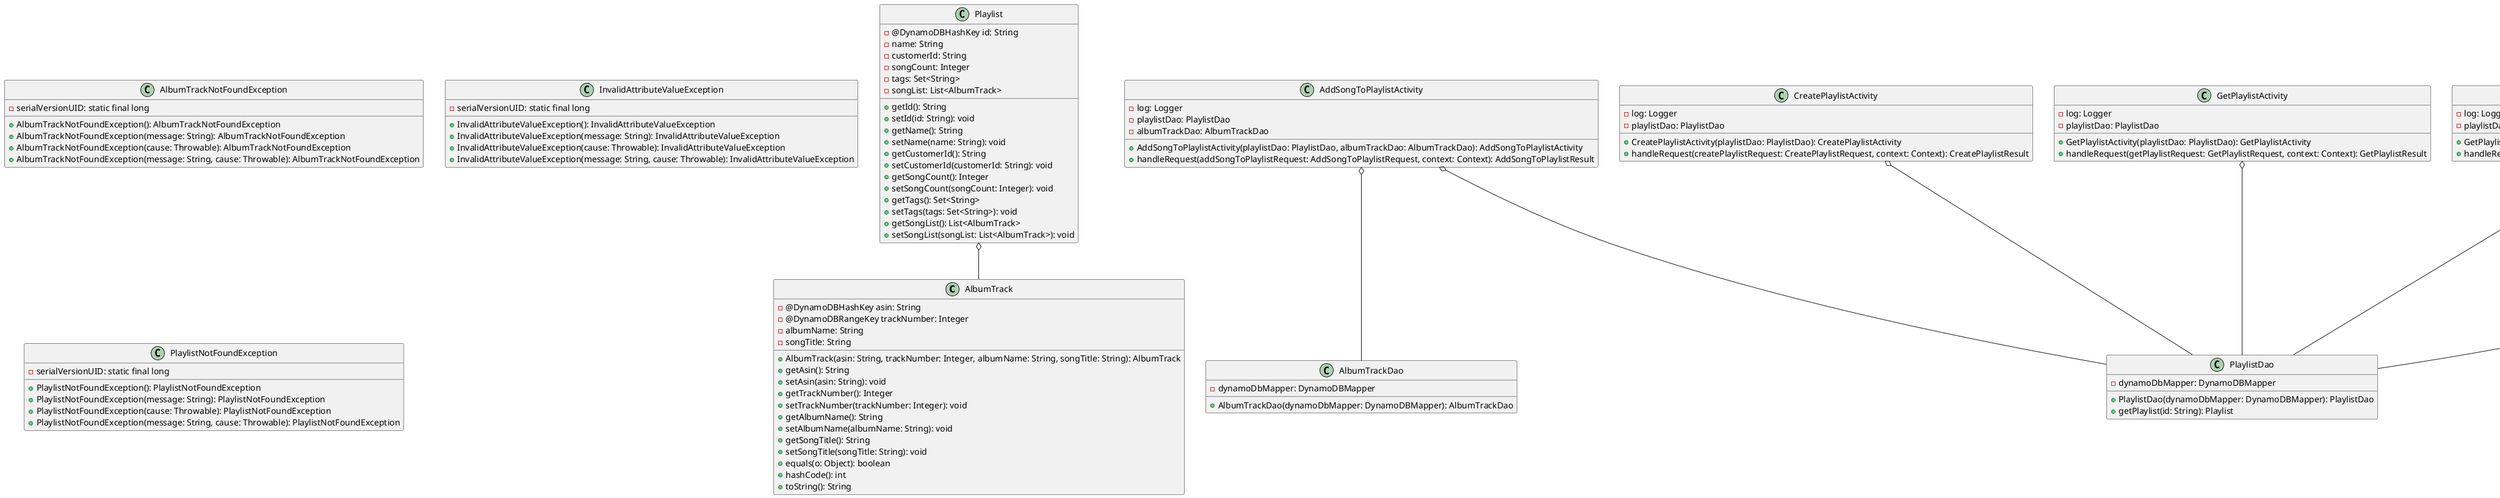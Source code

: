 @startuml
class AlbumTrack {
    - @DynamoDBHashKey asin: String
    - @DynamoDBRangeKey trackNumber: Integer
    - albumName: String
    - songTitle: String
    + AlbumTrack(asin: String, trackNumber: Integer, albumName: String, songTitle: String): AlbumTrack
    + getAsin(): String
    + setAsin(asin: String): void
    + getTrackNumber(): Integer
    + setTrackNumber(trackNumber: Integer): void
    + getAlbumName(): String
    + setAlbumName(albumName: String): void
    + getSongTitle(): String
    + setSongTitle(songTitle: String): void
    + equals(o: Object): boolean
    + hashCode(): int
    + toString(): String
}
class Playlist {
    - @DynamoDBHashKey id: String
    - name: String
    - customerId: String
    - songCount: Integer
    - tags: Set<String>
    - songList: List<AlbumTrack>
    + getId(): String
    + setId(id: String): void
    + getName(): String
    + setName(name: String): void
    + getCustomerId(): String
    + setCustomerId(customerId: String): void
    + getSongCount(): Integer
    + setSongCount(songCount: Integer): void
    + getTags(): Set<String>
    + setTags(tags: Set<String>): void
    + getSongList(): List<AlbumTrack>
    + setSongList(songList: List<AlbumTrack>): void
}
class AddSongToPlaylistActivity {
    - log: Logger
    - playlistDao: PlaylistDao
    - albumTrackDao: AlbumTrackDao
    + AddSongToPlaylistActivity(playlistDao: PlaylistDao, albumTrackDao: AlbumTrackDao): AddSongToPlaylistActivity
    + handleRequest(addSongToPlaylistRequest: AddSongToPlaylistRequest, context: Context): AddSongToPlaylistResult
}
class CreatePlaylistActivity {
    - log: Logger
    - playlistDao: PlaylistDao
    + CreatePlaylistActivity(playlistDao: PlaylistDao): CreatePlaylistActivity
    + handleRequest(createPlaylistRequest: CreatePlaylistRequest, context: Context): CreatePlaylistResult
}
class GetPlaylistActivity {
    - log: Logger
    - playlistDao: PlaylistDao
    + GetPlaylistActivity(playlistDao: PlaylistDao): GetPlaylistActivity
    + handleRequest(getPlaylistRequest: GetPlaylistRequest, context: Context): GetPlaylistResult
}
class GetPlaylistSongsActivity {
    - log: Logger
    - playlistDao: PlaylistDao
    + GetPlaylistSongsActivity(playlistDao: PlaylistDao): GetPlaylistSongsActivity
    + handleRequest(getPlaylistSongsRequest: GetPlaylistSongsRequest, context: Context): GetPlaylistSongsResult
}
class UpdatePlaylistActivity {
    - log: Logger
    - playlistDao: PlaylistDao
    + UpdatePlaylistActivity(playlistDao: PlaylistDao): UpdatePlaylistActivity
    + handleRequest(updatePlaylistRequest: UpdatePlaylistRequest, context: Context): UpdatePlaylistResult
}
class AlbumTrackDao {
    - dynamoDbMapper: DynamoDBMapper
    + AlbumTrackDao(dynamoDbMapper: DynamoDBMapper): AlbumTrackDao
}
class PlaylistDao {
    - dynamoDbMapper: DynamoDBMapper
    + PlaylistDao(dynamoDbMapper: DynamoDBMapper): PlaylistDao
    + getPlaylist(id: String): Playlist
}
class AlbumTrackNotFoundException {
    - serialVersionUID: static final long
    + AlbumTrackNotFoundException(): AlbumTrackNotFoundException
    + AlbumTrackNotFoundException(message: String): AlbumTrackNotFoundException
    + AlbumTrackNotFoundException(cause: Throwable): AlbumTrackNotFoundException
    + AlbumTrackNotFoundException(message: String, cause: Throwable): AlbumTrackNotFoundException
}
class InvalidAttributeValueException {
    - serialVersionUID: static final long
    + InvalidAttributeValueException(): InvalidAttributeValueException
    + InvalidAttributeValueException(message: String): InvalidAttributeValueException
    + InvalidAttributeValueException(cause: Throwable): InvalidAttributeValueException
    + InvalidAttributeValueException(message: String, cause: Throwable): InvalidAttributeValueException
}
class PlaylistNotFoundException {
    - serialVersionUID: static final long
    + PlaylistNotFoundException(): PlaylistNotFoundException
    + PlaylistNotFoundException(message: String): PlaylistNotFoundException
    + PlaylistNotFoundException(cause: Throwable): PlaylistNotFoundException
    + PlaylistNotFoundException(message: String, cause: Throwable): PlaylistNotFoundException
}
' Relationships
Playlist o-- AlbumTrack
AddSongToPlaylistActivity o-- AlbumTrackDao
CreatePlaylistActivity o-- PlaylistDao
AddSongToPlaylistActivity o-- PlaylistDao
GetPlaylistActivity o-- PlaylistDao
GetPlaylistSongsActivity o-- PlaylistDao
UpdatePlaylistActivity o-- PlaylistDao
@enduml